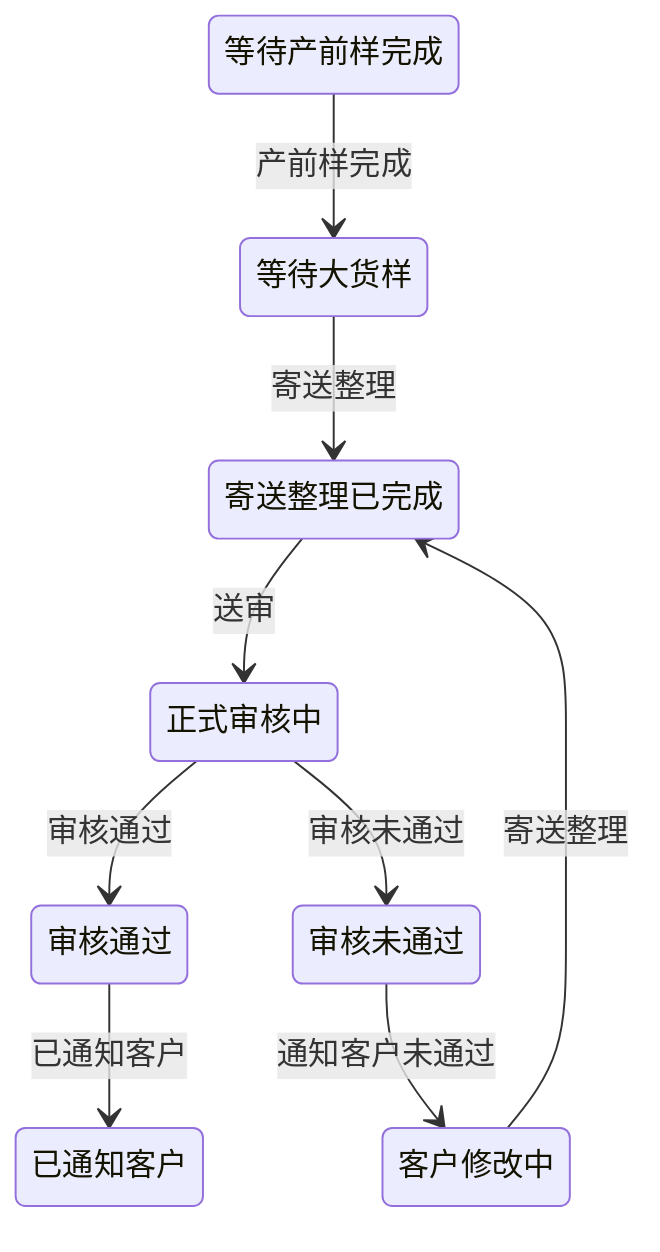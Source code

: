 stateDiagram-v2
等待产前样完成 --> 等待大货样 : 产前样完成
等待大货样 --> 寄送整理已完成 : 寄送整理
寄送整理已完成 --> 正式审核中 : 送审
正式审核中 --> 审核通过 : 审核通过
正式审核中 --> 审核未通过 : 审核未通过
审核通过 --> 已通知客户 : 已通知客户
审核未通过 --> 客户修改中 : 通知客户未通过
客户修改中 --> 寄送整理已完成 : 寄送整理